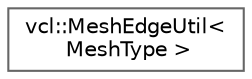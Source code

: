 digraph "Graphical Class Hierarchy"
{
 // LATEX_PDF_SIZE
  bgcolor="transparent";
  edge [fontname=Helvetica,fontsize=10,labelfontname=Helvetica,labelfontsize=10];
  node [fontname=Helvetica,fontsize=10,shape=box,height=0.2,width=0.4];
  rankdir="LR";
  Node0 [label="vcl::MeshEdgeUtil\<\l MeshType \>",height=0.2,width=0.4,color="grey40", fillcolor="white", style="filled",URL="$classvcl_1_1MeshEdgeUtil.html",tooltip=" "];
}
